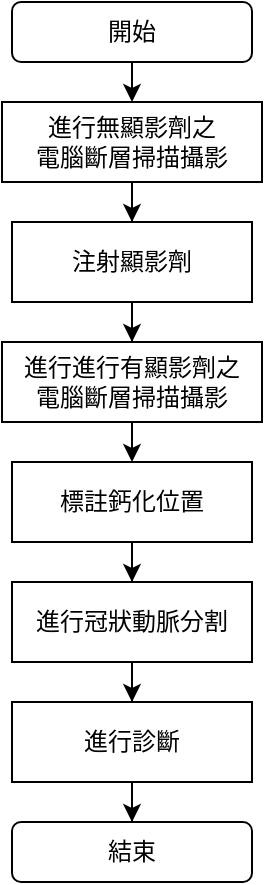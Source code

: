 <mxfile version="14.9.5" type="device"><diagram id="C5RBs43oDa-KdzZeNtuy" name="Page-1"><mxGraphModel dx="1422" dy="738" grid="1" gridSize="10" guides="1" tooltips="1" connect="1" arrows="1" fold="1" page="1" pageScale="1" pageWidth="827" pageHeight="1169" math="0" shadow="0"><root><mxCell id="WIyWlLk6GJQsqaUBKTNV-0"/><mxCell id="WIyWlLk6GJQsqaUBKTNV-1" parent="WIyWlLk6GJQsqaUBKTNV-0"/><mxCell id="LBoECPN1NZA7rX5hV-G7-19" style="edgeStyle=orthogonalEdgeStyle;rounded=0;orthogonalLoop=1;jettySize=auto;html=1;exitX=0.5;exitY=1;exitDx=0;exitDy=0;entryX=0.5;entryY=0;entryDx=0;entryDy=0;" parent="WIyWlLk6GJQsqaUBKTNV-1" source="LBoECPN1NZA7rX5hV-G7-10" target="LBoECPN1NZA7rX5hV-G7-13" edge="1"><mxGeometry relative="1" as="geometry"/></mxCell><mxCell id="LBoECPN1NZA7rX5hV-G7-10" value="開始" style="rounded=1;whiteSpace=wrap;html=1;" parent="WIyWlLk6GJQsqaUBKTNV-1" vertex="1"><mxGeometry x="285" y="80" width="120" height="30" as="geometry"/></mxCell><mxCell id="pMISwaxJ1w04P6XJnBjw-29" style="edgeStyle=orthogonalEdgeStyle;rounded=0;orthogonalLoop=1;jettySize=auto;html=1;entryX=0.5;entryY=0;entryDx=0;entryDy=0;" parent="WIyWlLk6GJQsqaUBKTNV-1" source="LBoECPN1NZA7rX5hV-G7-13" target="LBoECPN1NZA7rX5hV-G7-15" edge="1"><mxGeometry relative="1" as="geometry"/></mxCell><mxCell id="LBoECPN1NZA7rX5hV-G7-13" value="進行無顯影劑之&lt;br&gt;電腦斷層掃描攝影" style="rounded=0;whiteSpace=wrap;html=1;" parent="WIyWlLk6GJQsqaUBKTNV-1" vertex="1"><mxGeometry x="280" y="130" width="130" height="40" as="geometry"/></mxCell><mxCell id="LBoECPN1NZA7rX5hV-G7-33" style="edgeStyle=orthogonalEdgeStyle;rounded=0;orthogonalLoop=1;jettySize=auto;html=1;entryX=0.5;entryY=0;entryDx=0;entryDy=0;fontFamily=Helvetica;" parent="WIyWlLk6GJQsqaUBKTNV-1" source="LBoECPN1NZA7rX5hV-G7-15" target="LBoECPN1NZA7rX5hV-G7-28" edge="1"><mxGeometry relative="1" as="geometry"/></mxCell><mxCell id="LBoECPN1NZA7rX5hV-G7-15" value="注射顯影劑" style="rounded=0;whiteSpace=wrap;html=1;" parent="WIyWlLk6GJQsqaUBKTNV-1" vertex="1"><mxGeometry x="285" y="190" width="120" height="40" as="geometry"/></mxCell><mxCell id="pMISwaxJ1w04P6XJnBjw-37" style="edgeStyle=orthogonalEdgeStyle;rounded=0;orthogonalLoop=1;jettySize=auto;html=1;exitX=0.5;exitY=1;exitDx=0;exitDy=0;entryX=0.5;entryY=0;entryDx=0;entryDy=0;" parent="WIyWlLk6GJQsqaUBKTNV-1" source="LBoECPN1NZA7rX5hV-G7-28" target="pMISwaxJ1w04P6XJnBjw-4" edge="1"><mxGeometry relative="1" as="geometry"/></mxCell><mxCell id="LBoECPN1NZA7rX5hV-G7-28" value="進行進行有顯影劑之&lt;br&gt;電腦斷層掃描攝影" style="rounded=0;whiteSpace=wrap;html=1;" parent="WIyWlLk6GJQsqaUBKTNV-1" vertex="1"><mxGeometry x="280" y="250" width="130" height="40" as="geometry"/></mxCell><mxCell id="LBoECPN1NZA7rX5hV-G7-60" value="結束" style="rounded=1;whiteSpace=wrap;html=1;" parent="WIyWlLk6GJQsqaUBKTNV-1" vertex="1"><mxGeometry x="285" y="490" width="120" height="30" as="geometry"/></mxCell><mxCell id="pMISwaxJ1w04P6XJnBjw-38" style="edgeStyle=orthogonalEdgeStyle;rounded=0;orthogonalLoop=1;jettySize=auto;html=1;entryX=0.5;entryY=0;entryDx=0;entryDy=0;" parent="WIyWlLk6GJQsqaUBKTNV-1" source="pMISwaxJ1w04P6XJnBjw-4" target="pMISwaxJ1w04P6XJnBjw-34" edge="1"><mxGeometry relative="1" as="geometry"/></mxCell><mxCell id="pMISwaxJ1w04P6XJnBjw-4" value="標註鈣化位置" style="rounded=0;whiteSpace=wrap;html=1;" parent="WIyWlLk6GJQsqaUBKTNV-1" vertex="1"><mxGeometry x="285" y="310" width="120" height="40" as="geometry"/></mxCell><mxCell id="pMISwaxJ1w04P6XJnBjw-39" style="edgeStyle=orthogonalEdgeStyle;rounded=0;orthogonalLoop=1;jettySize=auto;html=1;entryX=0.5;entryY=0;entryDx=0;entryDy=0;" parent="WIyWlLk6GJQsqaUBKTNV-1" source="pMISwaxJ1w04P6XJnBjw-34" target="pMISwaxJ1w04P6XJnBjw-36" edge="1"><mxGeometry relative="1" as="geometry"/></mxCell><mxCell id="pMISwaxJ1w04P6XJnBjw-34" value="進行冠狀動脈分割" style="rounded=0;whiteSpace=wrap;html=1;" parent="WIyWlLk6GJQsqaUBKTNV-1" vertex="1"><mxGeometry x="285" y="370" width="120" height="40" as="geometry"/></mxCell><mxCell id="pMISwaxJ1w04P6XJnBjw-46" style="edgeStyle=orthogonalEdgeStyle;rounded=0;orthogonalLoop=1;jettySize=auto;html=1;entryX=0.5;entryY=0;entryDx=0;entryDy=0;" parent="WIyWlLk6GJQsqaUBKTNV-1" source="pMISwaxJ1w04P6XJnBjw-36" target="LBoECPN1NZA7rX5hV-G7-60" edge="1"><mxGeometry relative="1" as="geometry"/></mxCell><mxCell id="pMISwaxJ1w04P6XJnBjw-36" value="進行診斷" style="rounded=0;whiteSpace=wrap;html=1;" parent="WIyWlLk6GJQsqaUBKTNV-1" vertex="1"><mxGeometry x="285" y="430" width="120" height="40" as="geometry"/></mxCell></root></mxGraphModel></diagram></mxfile>